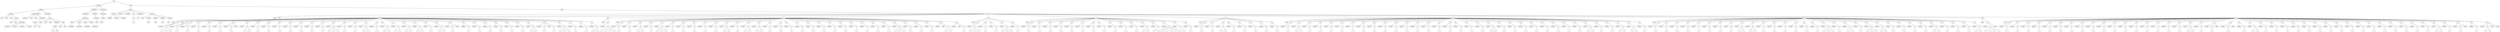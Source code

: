 graph Tree {
	"t0" [label = "TEI"];
	"t1" [label = "teiHeader"];
	"t2" [label = "fileDesc"];
	"t3" [label = "titleStmt"];
	"t4" [label = "title"];
	"t5" [label = "title"];
	"t6" [label = "title"];
	"t7" [label = "author"];
	"t8" [label = "idno"];
	"t9" [label = "idno"];
	"t10" [label = "persName"];
	"t11" [label = "forename"];
	"t12" [label = "surname"];
	"t13" [label = "nameLink"];
	"t14" [label = "surname"];
	"t15" [label = "publicationStmt"];
	"t16" [label = "publisher"];
	"t17" [label = "idno"];
	"t18" [label = "idno"];
	"t19" [label = "availability"];
	"t20" [label = "licence"];
	"t21" [label = "ab"];
	"t22" [label = "ref"];
	"t23" [label = "sourceDesc"];
	"t24" [label = "bibl"];
	"t25" [label = "name"];
	"t26" [label = "idno"];
	"t27" [label = "idno"];
	"t28" [label = "availability"];
	"t29" [label = "licence"];
	"t30" [label = "ab"];
	"t31" [label = "ref"];
	"t32" [label = "bibl"];
	"t33" [label = "date"];
	"t34" [label = "idno"];
	"t35" [label = "profileDesc"];
	"t36" [label = "particDesc"];
	"t37" [label = "listPerson"];
	"t38" [label = "person"];
	"t39" [label = "persName"];
	"t40" [label = "person"];
	"t41" [label = "persName"];
	"t42" [label = "person"];
	"t43" [label = "persName"];
	"t44" [label = "person"];
	"t45" [label = "persName"];
	"t46" [label = "textClass"];
	"t47" [label = "keywords"];
	"t48" [label = "term"];
	"t49" [label = "term"];
	"t50" [label = "revisionDesc"];
	"t51" [label = "listChange"];
	"t52" [label = "change"];
	"t53" [label = "text"];
	"t54" [label = "front"];
	"t55" [label = "docTitle"];
	"t56" [label = "titlePart"];
	"t57" [label = "titlePart"];
	"t58" [label = "titlePart"];
	"t59" [label = "docDate"];
	"t60" [label = "docAuthor"];
	"t61" [label = "div"];
	"t62" [label = "div"];
	"t63" [label = "p"];
	"t64" [label = "performance"];
	"t65" [label = "ab"];
	"t66" [label = "castList"];
	"t67" [label = "head"];
	"t68" [label = "castItem"];
	"t69" [label = "role"];
	"t70" [label = "castItem"];
	"t71" [label = "role"];
	"t72" [label = "castItem"];
	"t73" [label = "role"];
	"t74" [label = "castItem"];
	"t75" [label = "role"];
	"t76" [label = "body"];
	"t77" [label = "div"];
	"t78" [label = "head"];
	"t79" [label = "div"];
	"t80" [label = "head"];
	"t81" [label = "sp"];
	"t82" [label = "speaker"];
	"t83" [label = "p"];
	"t84" [label = "s"];
	"t85" [label = "s"];
	"t86" [label = "s"];
	"t87" [label = "div"];
	"t88" [label = "head"];
	"t89" [label = "sp"];
	"t90" [label = "speaker"];
	"t91" [label = "p"];
	"t92" [label = "s"];
	"t93" [label = "sp"];
	"t94" [label = "speaker"];
	"t95" [label = "p"];
	"t96" [label = "s"];
	"t97" [label = "sp"];
	"t98" [label = "speaker"];
	"t99" [label = "p"];
	"t100" [label = "s"];
	"t101" [label = "sp"];
	"t102" [label = "speaker"];
	"t103" [label = "p"];
	"t104" [label = "s"];
	"t105" [label = "sp"];
	"t106" [label = "speaker"];
	"t107" [label = "p"];
	"t108" [label = "s"];
	"t109" [label = "sp"];
	"t110" [label = "speaker"];
	"t111" [label = "p"];
	"t112" [label = "s"];
	"t113" [label = "stage"];
	"t114" [label = "sp"];
	"t115" [label = "speaker"];
	"t116" [label = "p"];
	"t117" [label = "s"];
	"t118" [label = "s"];
	"t119" [label = "sp"];
	"t120" [label = "speaker"];
	"t121" [label = "p"];
	"t122" [label = "s"];
	"t123" [label = "sp"];
	"t124" [label = "speaker"];
	"t125" [label = "p"];
	"t126" [label = "s"];
	"t127" [label = "sp"];
	"t128" [label = "speaker"];
	"t129" [label = "p"];
	"t130" [label = "s"];
	"t131" [label = "sp"];
	"t132" [label = "speaker"];
	"t133" [label = "p"];
	"t134" [label = "s"];
	"t135" [label = "sp"];
	"t136" [label = "speaker"];
	"t137" [label = "p"];
	"t138" [label = "s"];
	"t139" [label = "sp"];
	"t140" [label = "speaker"];
	"t141" [label = "p"];
	"t142" [label = "s"];
	"t143" [label = "sp"];
	"t144" [label = "speaker"];
	"t145" [label = "p"];
	"t146" [label = "s"];
	"t147" [label = "sp"];
	"t148" [label = "speaker"];
	"t149" [label = "p"];
	"t150" [label = "s"];
	"t151" [label = "s"];
	"t152" [label = "s"];
	"t153" [label = "sp"];
	"t154" [label = "speaker"];
	"t155" [label = "p"];
	"t156" [label = "s"];
	"t157" [label = "sp"];
	"t158" [label = "speaker"];
	"t159" [label = "p"];
	"t160" [label = "s"];
	"t161" [label = "sp"];
	"t162" [label = "speaker"];
	"t163" [label = "p"];
	"t164" [label = "s"];
	"t165" [label = "s"];
	"t166" [label = "sp"];
	"t167" [label = "speaker"];
	"t168" [label = "p"];
	"t169" [label = "s"];
	"t170" [label = "sp"];
	"t171" [label = "speaker"];
	"t172" [label = "p"];
	"t173" [label = "s"];
	"t174" [label = "s"];
	"t175" [label = "sp"];
	"t176" [label = "speaker"];
	"t177" [label = "p"];
	"t178" [label = "s"];
	"t179" [label = "s"];
	"t180" [label = "sp"];
	"t181" [label = "speaker"];
	"t182" [label = "p"];
	"t183" [label = "s"];
	"t184" [label = "s"];
	"t185" [label = "sp"];
	"t186" [label = "speaker"];
	"t187" [label = "p"];
	"t188" [label = "s"];
	"t189" [label = "s"];
	"t190" [label = "sp"];
	"t191" [label = "speaker"];
	"t192" [label = "p"];
	"t193" [label = "s"];
	"t194" [label = "sp"];
	"t195" [label = "speaker"];
	"t196" [label = "p"];
	"t197" [label = "s"];
	"t198" [label = "s"];
	"t199" [label = "sp"];
	"t200" [label = "speaker"];
	"t201" [label = "p"];
	"t202" [label = "s"];
	"t203" [label = "stage"];
	"t204" [label = "sp"];
	"t205" [label = "speaker"];
	"t206" [label = "p"];
	"t207" [label = "s"];
	"t208" [label = "sp"];
	"t209" [label = "speaker"];
	"t210" [label = "p"];
	"t211" [label = "s"];
	"t212" [label = "sp"];
	"t213" [label = "speaker"];
	"t214" [label = "p"];
	"t215" [label = "s"];
	"t216" [label = "sp"];
	"t217" [label = "speaker"];
	"t218" [label = "p"];
	"t219" [label = "s"];
	"t220" [label = "sp"];
	"t221" [label = "speaker"];
	"t222" [label = "p"];
	"t223" [label = "s"];
	"t224" [label = "sp"];
	"t225" [label = "speaker"];
	"t226" [label = "p"];
	"t227" [label = "s"];
	"t228" [label = "sp"];
	"t229" [label = "speaker"];
	"t230" [label = "p"];
	"t231" [label = "s"];
	"t232" [label = "s"];
	"t233" [label = "sp"];
	"t234" [label = "speaker"];
	"t235" [label = "p"];
	"t236" [label = "s"];
	"t237" [label = "stage"];
	"t238" [label = "p"];
	"t239" [label = "s"];
	"t240" [label = "sp"];
	"t241" [label = "speaker"];
	"t242" [label = "p"];
	"t243" [label = "s"];
	"t244" [label = "s"];
	"t245" [label = "s"];
	"t246" [label = "sp"];
	"t247" [label = "speaker"];
	"t248" [label = "p"];
	"t249" [label = "s"];
	"t250" [label = "sp"];
	"t251" [label = "speaker"];
	"t252" [label = "p"];
	"t253" [label = "s"];
	"t254" [label = "sp"];
	"t255" [label = "speaker"];
	"t256" [label = "p"];
	"t257" [label = "s"];
	"t258" [label = "s"];
	"t259" [label = "div"];
	"t260" [label = "head"];
	"t261" [label = "sp"];
	"t262" [label = "speaker"];
	"t263" [label = "p"];
	"t264" [label = "s"];
	"t265" [label = "s"];
	"t266" [label = "s"];
	"t267" [label = "s"];
	"t268" [label = "div"];
	"t269" [label = "head"];
	"t270" [label = "sp"];
	"t271" [label = "speaker"];
	"t272" [label = "p"];
	"t273" [label = "s"];
	"t274" [label = "sp"];
	"t275" [label = "speaker"];
	"t276" [label = "p"];
	"t277" [label = "s"];
	"t278" [label = "sp"];
	"t279" [label = "speaker"];
	"t280" [label = "p"];
	"t281" [label = "s"];
	"t282" [label = "s"];
	"t283" [label = "sp"];
	"t284" [label = "speaker"];
	"t285" [label = "p"];
	"t286" [label = "s"];
	"t287" [label = "sp"];
	"t288" [label = "speaker"];
	"t289" [label = "p"];
	"t290" [label = "s"];
	"t291" [label = "s"];
	"t292" [label = "s"];
	"t293" [label = "sp"];
	"t294" [label = "speaker"];
	"t295" [label = "p"];
	"t296" [label = "s"];
	"t297" [label = "sp"];
	"t298" [label = "speaker"];
	"t299" [label = "p"];
	"t300" [label = "s"];
	"t301" [label = "sp"];
	"t302" [label = "speaker"];
	"t303" [label = "p"];
	"t304" [label = "s"];
	"t305" [label = "sp"];
	"t306" [label = "speaker"];
	"t307" [label = "p"];
	"t308" [label = "s"];
	"t309" [label = "sp"];
	"t310" [label = "speaker"];
	"t311" [label = "p"];
	"t312" [label = "s"];
	"t313" [label = "sp"];
	"t314" [label = "speaker"];
	"t315" [label = "p"];
	"t316" [label = "s"];
	"t317" [label = "s"];
	"t318" [label = "sp"];
	"t319" [label = "speaker"];
	"t320" [label = "p"];
	"t321" [label = "s"];
	"t322" [label = "sp"];
	"t323" [label = "speaker"];
	"t324" [label = "p"];
	"t325" [label = "s"];
	"t326" [label = "s"];
	"t327" [label = "sp"];
	"t328" [label = "speaker"];
	"t329" [label = "p"];
	"t330" [label = "s"];
	"t331" [label = "s"];
	"t332" [label = "sp"];
	"t333" [label = "speaker"];
	"t334" [label = "p"];
	"t335" [label = "s"];
	"t336" [label = "sp"];
	"t337" [label = "speaker"];
	"t338" [label = "p"];
	"t339" [label = "s"];
	"t340" [label = "sp"];
	"t341" [label = "speaker"];
	"t342" [label = "p"];
	"t343" [label = "s"];
	"t344" [label = "sp"];
	"t345" [label = "speaker"];
	"t346" [label = "p"];
	"t347" [label = "s"];
	"t348" [label = "sp"];
	"t349" [label = "speaker"];
	"t350" [label = "p"];
	"t351" [label = "s"];
	"t352" [label = "sp"];
	"t353" [label = "speaker"];
	"t354" [label = "p"];
	"t355" [label = "s"];
	"t356" [label = "sp"];
	"t357" [label = "speaker"];
	"t358" [label = "p"];
	"t359" [label = "s"];
	"t360" [label = "sp"];
	"t361" [label = "speaker"];
	"t362" [label = "p"];
	"t363" [label = "s"];
	"t364" [label = "sp"];
	"t365" [label = "speaker"];
	"t366" [label = "p"];
	"t367" [label = "s"];
	"t368" [label = "sp"];
	"t369" [label = "speaker"];
	"t370" [label = "p"];
	"t371" [label = "s"];
	"t372" [label = "sp"];
	"t373" [label = "speaker"];
	"t374" [label = "p"];
	"t375" [label = "s"];
	"t376" [label = "sp"];
	"t377" [label = "speaker"];
	"t378" [label = "p"];
	"t379" [label = "s"];
	"t380" [label = "sp"];
	"t381" [label = "speaker"];
	"t382" [label = "p"];
	"t383" [label = "s"];
	"t384" [label = "s"];
	"t385" [label = "s"];
	"t386" [label = "sp"];
	"t387" [label = "speaker"];
	"t388" [label = "p"];
	"t389" [label = "s"];
	"t390" [label = "sp"];
	"t391" [label = "speaker"];
	"t392" [label = "p"];
	"t393" [label = "s"];
	"t394" [label = "sp"];
	"t395" [label = "speaker"];
	"t396" [label = "p"];
	"t397" [label = "s"];
	"t398" [label = "sp"];
	"t399" [label = "speaker"];
	"t400" [label = "stage"];
	"t401" [label = "p"];
	"t402" [label = "s"];
	"t403" [label = "s"];
	"t404" [label = "sp"];
	"t405" [label = "speaker"];
	"t406" [label = "note"];
	"t407" [label = "p"];
	"t408" [label = "s"];
	"t409" [label = "div"];
	"t410" [label = "head"];
	"t411" [label = "sp"];
	"t412" [label = "speaker"];
	"t413" [label = "p"];
	"t414" [label = "s"];
	"t415" [label = "s"];
	"t416" [label = "s"];
	"t417" [label = "sp"];
	"t418" [label = "speaker"];
	"t419" [label = "p"];
	"t420" [label = "s"];
	"t421" [label = "sp"];
	"t422" [label = "speaker"];
	"t423" [label = "p"];
	"t424" [label = "s"];
	"t425" [label = "sp"];
	"t426" [label = "speaker"];
	"t427" [label = "p"];
	"t428" [label = "s"];
	"t429" [label = "s"];
	"t430" [label = "s"];
	"t431" [label = "sp"];
	"t432" [label = "speaker"];
	"t433" [label = "p"];
	"t434" [label = "s"];
	"t435" [label = "div"];
	"t436" [label = "head"];
	"t437" [label = "sp"];
	"t438" [label = "speaker"];
	"t439" [label = "p"];
	"t440" [label = "s"];
	"t441" [label = "sp"];
	"t442" [label = "speaker"];
	"t443" [label = "p"];
	"t444" [label = "s"];
	"t445" [label = "sp"];
	"t446" [label = "speaker"];
	"t447" [label = "p"];
	"t448" [label = "s"];
	"t449" [label = "sp"];
	"t450" [label = "speaker"];
	"t451" [label = "p"];
	"t452" [label = "s"];
	"t453" [label = "sp"];
	"t454" [label = "speaker"];
	"t455" [label = "p"];
	"t456" [label = "s"];
	"t457" [label = "sp"];
	"t458" [label = "speaker"];
	"t459" [label = "p"];
	"t460" [label = "s"];
	"t461" [label = "sp"];
	"t462" [label = "speaker"];
	"t463" [label = "p"];
	"t464" [label = "s"];
	"t465" [label = "sp"];
	"t466" [label = "speaker"];
	"t467" [label = "p"];
	"t468" [label = "s"];
	"t469" [label = "sp"];
	"t470" [label = "speaker"];
	"t471" [label = "p"];
	"t472" [label = "s"];
	"t473" [label = "sp"];
	"t474" [label = "speaker"];
	"t475" [label = "p"];
	"t476" [label = "s"];
	"t477" [label = "sp"];
	"t478" [label = "speaker"];
	"t479" [label = "p"];
	"t480" [label = "s"];
	"t481" [label = "sp"];
	"t482" [label = "speaker"];
	"t483" [label = "p"];
	"t484" [label = "s"];
	"t485" [label = "s"];
	"t486" [label = "sp"];
	"t487" [label = "speaker"];
	"t488" [label = "p"];
	"t489" [label = "s"];
	"t490" [label = "sp"];
	"t491" [label = "speaker"];
	"t492" [label = "p"];
	"t493" [label = "s"];
	"t494" [label = "s"];
	"t495" [label = "s"];
	"t496" [label = "s"];
	"t497" [label = "s"];
	"t498" [label = "s"];
	"t499" [label = "sp"];
	"t500" [label = "speaker"];
	"t501" [label = "p"];
	"t502" [label = "s"];
	"t503" [label = "sp"];
	"t504" [label = "speaker"];
	"t505" [label = "p"];
	"t506" [label = "s"];
	"t507" [label = "div"];
	"t508" [label = "head"];
	"t509" [label = "sp"];
	"t510" [label = "speaker"];
	"t511" [label = "p"];
	"t512" [label = "s"];
	"t513" [label = "sp"];
	"t514" [label = "speaker"];
	"t515" [label = "p"];
	"t516" [label = "s"];
	"t517" [label = "sp"];
	"t518" [label = "speaker"];
	"t519" [label = "p"];
	"t520" [label = "s"];
	"t521" [label = "s"];
	"t522" [label = "sp"];
	"t523" [label = "speaker"];
	"t524" [label = "p"];
	"t525" [label = "s"];
	"t526" [label = "sp"];
	"t527" [label = "speaker"];
	"t528" [label = "p"];
	"t529" [label = "s"];
	"t530" [label = "sp"];
	"t531" [label = "speaker"];
	"t532" [label = "p"];
	"t533" [label = "s"];
	"t534" [label = "sp"];
	"t535" [label = "speaker"];
	"t536" [label = "p"];
	"t537" [label = "s"];
	"t538" [label = "sp"];
	"t539" [label = "speaker"];
	"t540" [label = "p"];
	"t541" [label = "s"];
	"t542" [label = "div"];
	"t543" [label = "head"];
	"t544" [label = "sp"];
	"t545" [label = "speaker"];
	"t546" [label = "p"];
	"t547" [label = "s"];
	"t548" [label = "sp"];
	"t549" [label = "speaker"];
	"t550" [label = "p"];
	"t551" [label = "s"];
	"t552" [label = "s"];
	"t553" [label = "sp"];
	"t554" [label = "speaker"];
	"t555" [label = "p"];
	"t556" [label = "s"];
	"t557" [label = "sp"];
	"t558" [label = "speaker"];
	"t559" [label = "p"];
	"t560" [label = "s"];
	"t561" [label = "sp"];
	"t562" [label = "speaker"];
	"t563" [label = "p"];
	"t564" [label = "s"];
	"t565" [label = "sp"];
	"t566" [label = "speaker"];
	"t567" [label = "p"];
	"t568" [label = "s"];
	"t569" [label = "sp"];
	"t570" [label = "speaker"];
	"t571" [label = "p"];
	"t572" [label = "s"];
	"t573" [label = "sp"];
	"t574" [label = "speaker"];
	"t575" [label = "p"];
	"t576" [label = "s"];
	"t577" [label = "sp"];
	"t578" [label = "speaker"];
	"t579" [label = "p"];
	"t580" [label = "s"];
	"t581" [label = "sp"];
	"t582" [label = "speaker"];
	"t583" [label = "p"];
	"t584" [label = "s"];
	"t585" [label = "sp"];
	"t586" [label = "speaker"];
	"t587" [label = "p"];
	"t588" [label = "s"];
	"t589" [label = "sp"];
	"t590" [label = "speaker"];
	"t591" [label = "p"];
	"t592" [label = "s"];
	"t593" [label = "sp"];
	"t594" [label = "speaker"];
	"t595" [label = "p"];
	"t596" [label = "s"];
	"t597" [label = "sp"];
	"t598" [label = "speaker"];
	"t599" [label = "p"];
	"t600" [label = "s"];
	"t601" [label = "sp"];
	"t602" [label = "speaker"];
	"t603" [label = "p"];
	"t604" [label = "s"];
	"t605" [label = "sp"];
	"t606" [label = "speaker"];
	"t607" [label = "p"];
	"t608" [label = "s"];
	"t609" [label = "sp"];
	"t610" [label = "speaker"];
	"t611" [label = "p"];
	"t612" [label = "s"];
	"t613" [label = "sp"];
	"t614" [label = "speaker"];
	"t615" [label = "p"];
	"t616" [label = "s"];
	"t617" [label = "sp"];
	"t618" [label = "speaker"];
	"t619" [label = "p"];
	"t620" [label = "s"];
	"t621" [label = "sp"];
	"t622" [label = "speaker"];
	"t623" [label = "p"];
	"t624" [label = "s"];
	"t625" [label = "s"];
	"t626" [label = "sp"];
	"t627" [label = "speaker"];
	"t628" [label = "p"];
	"t629" [label = "s"];
	"t630" [label = "sp"];
	"t631" [label = "speaker"];
	"t632" [label = "p"];
	"t633" [label = "s"];
	"t634" [label = "sp"];
	"t635" [label = "speaker"];
	"t636" [label = "p"];
	"t637" [label = "s"];
	"t638" [label = "sp"];
	"t639" [label = "speaker"];
	"t640" [label = "p"];
	"t641" [label = "s"];
	"t642" [label = "sp"];
	"t643" [label = "speaker"];
	"t644" [label = "p"];
	"t645" [label = "s"];
	"t646" [label = "sp"];
	"t647" [label = "speaker"];
	"t648" [label = "p"];
	"t649" [label = "s"];
	"t650" [label = "sp"];
	"t651" [label = "speaker"];
	"t652" [label = "p"];
	"t653" [label = "s"];
	"t654" [label = "sp"];
	"t655" [label = "speaker"];
	"t656" [label = "p"];
	"t657" [label = "s"];
	"t658" [label = "sp"];
	"t659" [label = "speaker"];
	"t660" [label = "p"];
	"t661" [label = "s"];
	"t662" [label = "s"];
	"t663" [label = "sp"];
	"t664" [label = "speaker"];
	"t665" [label = "p"];
	"t666" [label = "s"];
	"t667" [label = "sp"];
	"t668" [label = "speaker"];
	"t669" [label = "p"];
	"t670" [label = "s"];
	"t671" [label = "sp"];
	"t672" [label = "speaker"];
	"t673" [label = "p"];
	"t674" [label = "s"];
	"t675" [label = "s"];
	"t676" [label = "sp"];
	"t677" [label = "speaker"];
	"t678" [label = "p"];
	"t679" [label = "s"];
	"t680" [label = "s"];
	"t681" [label = "sp"];
	"t682" [label = "speaker"];
	"t683" [label = "p"];
	"t684" [label = "s"];
	"t685" [label = "div"];
	"t686" [label = "head"];
	"t687" [label = "sp"];
	"t688" [label = "speaker"];
	"t689" [label = "p"];
	"t690" [label = "s"];
	"t691" [label = "sp"];
	"t692" [label = "speaker"];
	"t693" [label = "p"];
	"t694" [label = "s"];
	"t695" [label = "sp"];
	"t696" [label = "speaker"];
	"t697" [label = "p"];
	"t698" [label = "s"];
	"t699" [label = "sp"];
	"t700" [label = "speaker"];
	"t701" [label = "p"];
	"t702" [label = "s"];
	"t703" [label = "sp"];
	"t704" [label = "speaker"];
	"t705" [label = "p"];
	"t706" [label = "s"];
	"t707" [label = "sp"];
	"t708" [label = "speaker"];
	"t709" [label = "p"];
	"t710" [label = "s"];
	"t711" [label = "sp"];
	"t712" [label = "speaker"];
	"t713" [label = "p"];
	"t714" [label = "s"];
	"t715" [label = "sp"];
	"t716" [label = "speaker"];
	"t717" [label = "p"];
	"t718" [label = "s"];
	"t719" [label = "sp"];
	"t720" [label = "speaker"];
	"t721" [label = "p"];
	"t722" [label = "s"];
	"t723" [label = "s"];
	"t724" [label = "sp"];
	"t725" [label = "speaker"];
	"t726" [label = "p"];
	"t727" [label = "s"];
	"t728" [label = "s"];
	"t729" [label = "sp"];
	"t730" [label = "speaker"];
	"t731" [label = "p"];
	"t732" [label = "s"];
	"t733" [label = "sp"];
	"t734" [label = "speaker"];
	"t735" [label = "p"];
	"t736" [label = "s"];
	"t737" [label = "sp"];
	"t738" [label = "speaker"];
	"t739" [label = "p"];
	"t740" [label = "s"];
	"t741" [label = "sp"];
	"t742" [label = "speaker"];
	"t743" [label = "p"];
	"t744" [label = "s"];
	"t745" [label = "sp"];
	"t746" [label = "speaker"];
	"t747" [label = "p"];
	"t748" [label = "s"];
	"t749" [label = "sp"];
	"t750" [label = "speaker"];
	"t751" [label = "p"];
	"t752" [label = "s"];
	"t753" [label = "sp"];
	"t754" [label = "speaker"];
	"t755" [label = "p"];
	"t756" [label = "s"];
	"t757" [label = "s"];
	"t758" [label = "s"];
	"t759" [label = "sp"];
	"t760" [label = "speaker"];
	"t761" [label = "p"];
	"t762" [label = "s"];
	"t763" [label = "sp"];
	"t764" [label = "speaker"];
	"t765" [label = "p"];
	"t766" [label = "s"];
	"t767" [label = "s"];
	"t768" [label = "sp"];
	"t769" [label = "speaker"];
	"t770" [label = "p"];
	"t771" [label = "s"];
	"t772" [label = "sp"];
	"t773" [label = "speaker"];
	"t774" [label = "p"];
	"t775" [label = "s"];
	"t776" [label = "s"];
	"t777" [label = "s"];
	"t778" [label = "sp"];
	"t779" [label = "speaker"];
	"t780" [label = "p"];
	"t781" [label = "s"];
	"t782" [label = "s"];
	"t783" [label = "sp"];
	"t784" [label = "speaker"];
	"t785" [label = "p"];
	"t786" [label = "s"];
	"t787" [label = "sp"];
	"t788" [label = "speaker"];
	"t789" [label = "p"];
	"t790" [label = "s"];
	"t791" [label = "sp"];
	"t792" [label = "speaker"];
	"t793" [label = "p"];
	"t794" [label = "s"];
	"t795" [label = "sp"];
	"t796" [label = "speaker"];
	"t797" [label = "p"];
	"t798" [label = "s"];
	"t799" [label = "sp"];
	"t800" [label = "speaker"];
	"t801" [label = "p"];
	"t802" [label = "s"];
	"t803" [label = "s"];
	"t804" [label = "sp"];
	"t805" [label = "speaker"];
	"t806" [label = "p"];
	"t807" [label = "s"];
	"t808" [label = "sp"];
	"t809" [label = "speaker"];
	"t810" [label = "p"];
	"t811" [label = "s"];
	"t812" [label = "sp"];
	"t813" [label = "speaker"];
	"t814" [label = "p"];
	"t815" [label = "s"];
	"t816" [label = "sp"];
	"t817" [label = "speaker"];
	"t818" [label = "p"];
	"t819" [label = "s"];
	"t820" [label = "s"];
	"t821" [label = "div"];
	"t822" [label = "head"];
	"t823" [label = "sp"];
	"t824" [label = "speaker"];
	"t825" [label = "p"];
	"t826" [label = "s"];
	"t827" [label = "s"];
	"t828" [label = "s"];
	"t829" [label = "s"];
	"t830" [label = "stage"];
	"t831" [label = "div"];
	"t832" [label = "head"];
	"t833" [label = "sp"];
	"t834" [label = "speaker"];
	"t835" [label = "p"];
	"t836" [label = "s"];
	"t837" [label = "sp"];
	"t838" [label = "speaker"];
	"t839" [label = "p"];
	"t840" [label = "s"];
	"t841" [label = "sp"];
	"t842" [label = "speaker"];
	"t843" [label = "p"];
	"t844" [label = "s"];
	"t845" [label = "sp"];
	"t846" [label = "speaker"];
	"t847" [label = "p"];
	"t848" [label = "s"];
	"t849" [label = "sp"];
	"t850" [label = "speaker"];
	"t851" [label = "p"];
	"t852" [label = "s"];
	"t853" [label = "sp"];
	"t854" [label = "speaker"];
	"t855" [label = "p"];
	"t856" [label = "s"];
	"t857" [label = "sp"];
	"t858" [label = "speaker"];
	"t859" [label = "p"];
	"t860" [label = "s"];
	"t861" [label = "sp"];
	"t862" [label = "speaker"];
	"t863" [label = "p"];
	"t864" [label = "s"];
	"t865" [label = "sp"];
	"t866" [label = "speaker"];
	"t867" [label = "p"];
	"t868" [label = "s"];
	"t869" [label = "sp"];
	"t870" [label = "speaker"];
	"t871" [label = "p"];
	"t872" [label = "s"];
	"t873" [label = "sp"];
	"t874" [label = "speaker"];
	"t875" [label = "p"];
	"t876" [label = "s"];
	"t877" [label = "sp"];
	"t878" [label = "speaker"];
	"t879" [label = "p"];
	"t880" [label = "s"];
	"t881" [label = "sp"];
	"t882" [label = "speaker"];
	"t883" [label = "p"];
	"t884" [label = "s"];
	"t885" [label = "sp"];
	"t886" [label = "speaker"];
	"t887" [label = "p"];
	"t888" [label = "s"];
	"t889" [label = "sp"];
	"t890" [label = "speaker"];
	"t891" [label = "p"];
	"t892" [label = "s"];
	"t893" [label = "sp"];
	"t894" [label = "speaker"];
	"t895" [label = "p"];
	"t896" [label = "s"];
	"t897" [label = "sp"];
	"t898" [label = "speaker"];
	"t899" [label = "p"];
	"t900" [label = "s"];
	"t901" [label = "sp"];
	"t902" [label = "speaker"];
	"t903" [label = "p"];
	"t904" [label = "s"];
	"t905" [label = "s"];
	"t906" [label = "sp"];
	"t907" [label = "speaker"];
	"t908" [label = "p"];
	"t909" [label = "s"];
	"t910" [label = "sp"];
	"t911" [label = "speaker"];
	"t912" [label = "p"];
	"t913" [label = "s"];
	"t914" [label = "stage"];
	"t915" [label = "sp"];
	"t916" [label = "speaker"];
	"t917" [label = "p"];
	"t918" [label = "s"];
	"t919" [label = "stage"];
	"t920" [label = "sp"];
	"t921" [label = "speaker"];
	"t922" [label = "p"];
	"t923" [label = "s"];
	"t924" [label = "sp"];
	"t925" [label = "speaker"];
	"t926" [label = "p"];
	"t927" [label = "s"];
	"t928" [label = "s"];
	"t929" [label = "sp"];
	"t930" [label = "speaker"];
	"t931" [label = "p"];
	"t932" [label = "s"];
	"t933" [label = "sp"];
	"t934" [label = "speaker"];
	"t935" [label = "p"];
	"t936" [label = "s"];
	"t937" [label = "sp"];
	"t938" [label = "speaker"];
	"t939" [label = "p"];
	"t940" [label = "s"];
	"t941" [label = "sp"];
	"t942" [label = "speaker"];
	"t943" [label = "p"];
	"t944" [label = "s"];
	"t945" [label = "sp"];
	"t946" [label = "speaker"];
	"t947" [label = "p"];
	"t948" [label = "s"];
	"t949" [label = "sp"];
	"t950" [label = "speaker"];
	"t951" [label = "p"];
	"t952" [label = "s"];
	"t953" [label = "sp"];
	"t954" [label = "speaker"];
	"t955" [label = "p"];
	"t956" [label = "s"];
	"t957" [label = "sp"];
	"t958" [label = "speaker"];
	"t959" [label = "p"];
	"t960" [label = "s"];
	"t961" [label = "sp"];
	"t962" [label = "speaker"];
	"t963" [label = "p"];
	"t964" [label = "s"];
	"t965" [label = "sp"];
	"t966" [label = "speaker"];
	"t967" [label = "p"];
	"t968" [label = "s"];
	"t969" [label = "sp"];
	"t970" [label = "speaker"];
	"t971" [label = "p"];
	"t972" [label = "s"];
	"t973" [label = "sp"];
	"t974" [label = "speaker"];
	"t975" [label = "p"];
	"t976" [label = "s"];
	"t977" [label = "sp"];
	"t978" [label = "speaker"];
	"t979" [label = "p"];
	"t980" [label = "s"];
	"t981" [label = "sp"];
	"t982" [label = "speaker"];
	"t983" [label = "p"];
	"t984" [label = "s"];
	"t985" [label = "sp"];
	"t986" [label = "speaker"];
	"t987" [label = "p"];
	"t988" [label = "s"];
	"t989" [label = "sp"];
	"t990" [label = "speaker"];
	"t991" [label = "p"];
	"t992" [label = "s"];
	"t993" [label = "sp"];
	"t994" [label = "speaker"];
	"t995" [label = "p"];
	"t996" [label = "s"];
	"t997" [label = "s"];
	"t998" [label = "sp"];
	"t999" [label = "speaker"];
	"t1000" [label = "p"];
	"t1001" [label = "s"];
	"t1002" [label = "sp"];
	"t1003" [label = "speaker"];
	"t1004" [label = "p"];
	"t1005" [label = "s"];
	"t1006" [label = "stage"];
	"t1007" [label = "sp"];
	"t1008" [label = "speaker"];
	"t1009" [label = "p"];
	"t1010" [label = "s"];
	"t1011" [label = "sp"];
	"t1012" [label = "speaker"];
	"t1013" [label = "p"];
	"t1014" [label = "s"];
	"t1015" [label = "s"];
	"t1016" [label = "stage"];
	"t1017" [label = "stage"];
	"t0" -- "t1";
	"t1" -- "t2";
	"t2" -- "t3";
	"t3" -- "t4";
	"t3" -- "t5";
	"t3" -- "t6";
	"t3" -- "t7";
	"t7" -- "t8";
	"t7" -- "t9";
	"t7" -- "t10";
	"t10" -- "t11";
	"t10" -- "t12";
	"t10" -- "t13";
	"t10" -- "t14";
	"t2" -- "t15";
	"t15" -- "t16";
	"t15" -- "t17";
	"t15" -- "t18";
	"t15" -- "t19";
	"t19" -- "t20";
	"t20" -- "t21";
	"t20" -- "t22";
	"t2" -- "t23";
	"t23" -- "t24";
	"t24" -- "t25";
	"t24" -- "t26";
	"t24" -- "t27";
	"t24" -- "t28";
	"t28" -- "t29";
	"t29" -- "t30";
	"t29" -- "t31";
	"t24" -- "t32";
	"t32" -- "t33";
	"t32" -- "t34";
	"t1" -- "t35";
	"t35" -- "t36";
	"t36" -- "t37";
	"t37" -- "t38";
	"t38" -- "t39";
	"t37" -- "t40";
	"t40" -- "t41";
	"t37" -- "t42";
	"t42" -- "t43";
	"t37" -- "t44";
	"t44" -- "t45";
	"t35" -- "t46";
	"t46" -- "t47";
	"t47" -- "t48";
	"t47" -- "t49";
	"t1" -- "t50";
	"t50" -- "t51";
	"t51" -- "t52";
	"t0" -- "t53";
	"t53" -- "t54";
	"t54" -- "t55";
	"t55" -- "t56";
	"t55" -- "t57";
	"t55" -- "t58";
	"t54" -- "t59";
	"t54" -- "t60";
	"t54" -- "t61";
	"t61" -- "t62";
	"t62" -- "t63";
	"t54" -- "t64";
	"t64" -- "t65";
	"t54" -- "t66";
	"t66" -- "t67";
	"t66" -- "t68";
	"t68" -- "t69";
	"t66" -- "t70";
	"t70" -- "t71";
	"t66" -- "t72";
	"t72" -- "t73";
	"t66" -- "t74";
	"t74" -- "t75";
	"t53" -- "t76";
	"t76" -- "t77";
	"t77" -- "t78";
	"t77" -- "t79";
	"t79" -- "t80";
	"t79" -- "t81";
	"t81" -- "t82";
	"t81" -- "t83";
	"t83" -- "t84";
	"t83" -- "t85";
	"t83" -- "t86";
	"t77" -- "t87";
	"t87" -- "t88";
	"t87" -- "t89";
	"t89" -- "t90";
	"t89" -- "t91";
	"t91" -- "t92";
	"t87" -- "t93";
	"t93" -- "t94";
	"t93" -- "t95";
	"t95" -- "t96";
	"t87" -- "t97";
	"t97" -- "t98";
	"t97" -- "t99";
	"t99" -- "t100";
	"t87" -- "t101";
	"t101" -- "t102";
	"t101" -- "t103";
	"t103" -- "t104";
	"t87" -- "t105";
	"t105" -- "t106";
	"t105" -- "t107";
	"t107" -- "t108";
	"t87" -- "t109";
	"t109" -- "t110";
	"t109" -- "t111";
	"t111" -- "t112";
	"t109" -- "t113";
	"t87" -- "t114";
	"t114" -- "t115";
	"t114" -- "t116";
	"t116" -- "t117";
	"t116" -- "t118";
	"t87" -- "t119";
	"t119" -- "t120";
	"t119" -- "t121";
	"t121" -- "t122";
	"t87" -- "t123";
	"t123" -- "t124";
	"t123" -- "t125";
	"t125" -- "t126";
	"t87" -- "t127";
	"t127" -- "t128";
	"t127" -- "t129";
	"t129" -- "t130";
	"t87" -- "t131";
	"t131" -- "t132";
	"t131" -- "t133";
	"t133" -- "t134";
	"t87" -- "t135";
	"t135" -- "t136";
	"t135" -- "t137";
	"t137" -- "t138";
	"t87" -- "t139";
	"t139" -- "t140";
	"t139" -- "t141";
	"t141" -- "t142";
	"t87" -- "t143";
	"t143" -- "t144";
	"t143" -- "t145";
	"t145" -- "t146";
	"t87" -- "t147";
	"t147" -- "t148";
	"t147" -- "t149";
	"t149" -- "t150";
	"t149" -- "t151";
	"t149" -- "t152";
	"t87" -- "t153";
	"t153" -- "t154";
	"t153" -- "t155";
	"t155" -- "t156";
	"t87" -- "t157";
	"t157" -- "t158";
	"t157" -- "t159";
	"t159" -- "t160";
	"t87" -- "t161";
	"t161" -- "t162";
	"t161" -- "t163";
	"t163" -- "t164";
	"t163" -- "t165";
	"t87" -- "t166";
	"t166" -- "t167";
	"t166" -- "t168";
	"t168" -- "t169";
	"t87" -- "t170";
	"t170" -- "t171";
	"t170" -- "t172";
	"t172" -- "t173";
	"t172" -- "t174";
	"t87" -- "t175";
	"t175" -- "t176";
	"t175" -- "t177";
	"t177" -- "t178";
	"t177" -- "t179";
	"t87" -- "t180";
	"t180" -- "t181";
	"t180" -- "t182";
	"t182" -- "t183";
	"t182" -- "t184";
	"t87" -- "t185";
	"t185" -- "t186";
	"t185" -- "t187";
	"t187" -- "t188";
	"t187" -- "t189";
	"t87" -- "t190";
	"t190" -- "t191";
	"t190" -- "t192";
	"t192" -- "t193";
	"t87" -- "t194";
	"t194" -- "t195";
	"t194" -- "t196";
	"t196" -- "t197";
	"t196" -- "t198";
	"t87" -- "t199";
	"t199" -- "t200";
	"t199" -- "t201";
	"t201" -- "t202";
	"t199" -- "t203";
	"t87" -- "t204";
	"t204" -- "t205";
	"t204" -- "t206";
	"t206" -- "t207";
	"t87" -- "t208";
	"t208" -- "t209";
	"t208" -- "t210";
	"t210" -- "t211";
	"t87" -- "t212";
	"t212" -- "t213";
	"t212" -- "t214";
	"t214" -- "t215";
	"t87" -- "t216";
	"t216" -- "t217";
	"t216" -- "t218";
	"t218" -- "t219";
	"t87" -- "t220";
	"t220" -- "t221";
	"t220" -- "t222";
	"t222" -- "t223";
	"t87" -- "t224";
	"t224" -- "t225";
	"t224" -- "t226";
	"t226" -- "t227";
	"t87" -- "t228";
	"t228" -- "t229";
	"t228" -- "t230";
	"t230" -- "t231";
	"t230" -- "t232";
	"t87" -- "t233";
	"t233" -- "t234";
	"t233" -- "t235";
	"t235" -- "t236";
	"t233" -- "t237";
	"t233" -- "t238";
	"t238" -- "t239";
	"t87" -- "t240";
	"t240" -- "t241";
	"t240" -- "t242";
	"t242" -- "t243";
	"t242" -- "t244";
	"t242" -- "t245";
	"t87" -- "t246";
	"t246" -- "t247";
	"t246" -- "t248";
	"t248" -- "t249";
	"t87" -- "t250";
	"t250" -- "t251";
	"t250" -- "t252";
	"t252" -- "t253";
	"t87" -- "t254";
	"t254" -- "t255";
	"t254" -- "t256";
	"t256" -- "t257";
	"t256" -- "t258";
	"t77" -- "t259";
	"t259" -- "t260";
	"t259" -- "t261";
	"t261" -- "t262";
	"t261" -- "t263";
	"t263" -- "t264";
	"t263" -- "t265";
	"t263" -- "t266";
	"t263" -- "t267";
	"t77" -- "t268";
	"t268" -- "t269";
	"t268" -- "t270";
	"t270" -- "t271";
	"t270" -- "t272";
	"t272" -- "t273";
	"t268" -- "t274";
	"t274" -- "t275";
	"t274" -- "t276";
	"t276" -- "t277";
	"t268" -- "t278";
	"t278" -- "t279";
	"t278" -- "t280";
	"t280" -- "t281";
	"t280" -- "t282";
	"t268" -- "t283";
	"t283" -- "t284";
	"t283" -- "t285";
	"t285" -- "t286";
	"t268" -- "t287";
	"t287" -- "t288";
	"t287" -- "t289";
	"t289" -- "t290";
	"t289" -- "t291";
	"t289" -- "t292";
	"t268" -- "t293";
	"t293" -- "t294";
	"t293" -- "t295";
	"t295" -- "t296";
	"t268" -- "t297";
	"t297" -- "t298";
	"t297" -- "t299";
	"t299" -- "t300";
	"t268" -- "t301";
	"t301" -- "t302";
	"t301" -- "t303";
	"t303" -- "t304";
	"t268" -- "t305";
	"t305" -- "t306";
	"t305" -- "t307";
	"t307" -- "t308";
	"t268" -- "t309";
	"t309" -- "t310";
	"t309" -- "t311";
	"t311" -- "t312";
	"t268" -- "t313";
	"t313" -- "t314";
	"t313" -- "t315";
	"t315" -- "t316";
	"t315" -- "t317";
	"t268" -- "t318";
	"t318" -- "t319";
	"t318" -- "t320";
	"t320" -- "t321";
	"t268" -- "t322";
	"t322" -- "t323";
	"t322" -- "t324";
	"t324" -- "t325";
	"t324" -- "t326";
	"t268" -- "t327";
	"t327" -- "t328";
	"t327" -- "t329";
	"t329" -- "t330";
	"t329" -- "t331";
	"t268" -- "t332";
	"t332" -- "t333";
	"t332" -- "t334";
	"t334" -- "t335";
	"t268" -- "t336";
	"t336" -- "t337";
	"t336" -- "t338";
	"t338" -- "t339";
	"t268" -- "t340";
	"t340" -- "t341";
	"t340" -- "t342";
	"t342" -- "t343";
	"t268" -- "t344";
	"t344" -- "t345";
	"t344" -- "t346";
	"t346" -- "t347";
	"t268" -- "t348";
	"t348" -- "t349";
	"t348" -- "t350";
	"t350" -- "t351";
	"t268" -- "t352";
	"t352" -- "t353";
	"t352" -- "t354";
	"t354" -- "t355";
	"t268" -- "t356";
	"t356" -- "t357";
	"t356" -- "t358";
	"t358" -- "t359";
	"t268" -- "t360";
	"t360" -- "t361";
	"t360" -- "t362";
	"t362" -- "t363";
	"t268" -- "t364";
	"t364" -- "t365";
	"t364" -- "t366";
	"t366" -- "t367";
	"t268" -- "t368";
	"t368" -- "t369";
	"t368" -- "t370";
	"t370" -- "t371";
	"t268" -- "t372";
	"t372" -- "t373";
	"t372" -- "t374";
	"t374" -- "t375";
	"t268" -- "t376";
	"t376" -- "t377";
	"t376" -- "t378";
	"t378" -- "t379";
	"t268" -- "t380";
	"t380" -- "t381";
	"t380" -- "t382";
	"t382" -- "t383";
	"t382" -- "t384";
	"t382" -- "t385";
	"t268" -- "t386";
	"t386" -- "t387";
	"t386" -- "t388";
	"t388" -- "t389";
	"t268" -- "t390";
	"t390" -- "t391";
	"t390" -- "t392";
	"t392" -- "t393";
	"t268" -- "t394";
	"t394" -- "t395";
	"t394" -- "t396";
	"t396" -- "t397";
	"t268" -- "t398";
	"t398" -- "t399";
	"t398" -- "t400";
	"t398" -- "t401";
	"t401" -- "t402";
	"t401" -- "t403";
	"t268" -- "t404";
	"t404" -- "t405";
	"t404" -- "t406";
	"t404" -- "t407";
	"t407" -- "t408";
	"t77" -- "t409";
	"t409" -- "t410";
	"t409" -- "t411";
	"t411" -- "t412";
	"t411" -- "t413";
	"t413" -- "t414";
	"t413" -- "t415";
	"t413" -- "t416";
	"t409" -- "t417";
	"t417" -- "t418";
	"t417" -- "t419";
	"t419" -- "t420";
	"t409" -- "t421";
	"t421" -- "t422";
	"t421" -- "t423";
	"t423" -- "t424";
	"t409" -- "t425";
	"t425" -- "t426";
	"t425" -- "t427";
	"t427" -- "t428";
	"t427" -- "t429";
	"t427" -- "t430";
	"t409" -- "t431";
	"t431" -- "t432";
	"t431" -- "t433";
	"t433" -- "t434";
	"t77" -- "t435";
	"t435" -- "t436";
	"t435" -- "t437";
	"t437" -- "t438";
	"t437" -- "t439";
	"t439" -- "t440";
	"t435" -- "t441";
	"t441" -- "t442";
	"t441" -- "t443";
	"t443" -- "t444";
	"t435" -- "t445";
	"t445" -- "t446";
	"t445" -- "t447";
	"t447" -- "t448";
	"t435" -- "t449";
	"t449" -- "t450";
	"t449" -- "t451";
	"t451" -- "t452";
	"t435" -- "t453";
	"t453" -- "t454";
	"t453" -- "t455";
	"t455" -- "t456";
	"t435" -- "t457";
	"t457" -- "t458";
	"t457" -- "t459";
	"t459" -- "t460";
	"t435" -- "t461";
	"t461" -- "t462";
	"t461" -- "t463";
	"t463" -- "t464";
	"t435" -- "t465";
	"t465" -- "t466";
	"t465" -- "t467";
	"t467" -- "t468";
	"t435" -- "t469";
	"t469" -- "t470";
	"t469" -- "t471";
	"t471" -- "t472";
	"t435" -- "t473";
	"t473" -- "t474";
	"t473" -- "t475";
	"t475" -- "t476";
	"t435" -- "t477";
	"t477" -- "t478";
	"t477" -- "t479";
	"t479" -- "t480";
	"t435" -- "t481";
	"t481" -- "t482";
	"t481" -- "t483";
	"t483" -- "t484";
	"t483" -- "t485";
	"t435" -- "t486";
	"t486" -- "t487";
	"t486" -- "t488";
	"t488" -- "t489";
	"t435" -- "t490";
	"t490" -- "t491";
	"t490" -- "t492";
	"t492" -- "t493";
	"t492" -- "t494";
	"t492" -- "t495";
	"t492" -- "t496";
	"t492" -- "t497";
	"t492" -- "t498";
	"t435" -- "t499";
	"t499" -- "t500";
	"t499" -- "t501";
	"t501" -- "t502";
	"t435" -- "t503";
	"t503" -- "t504";
	"t503" -- "t505";
	"t505" -- "t506";
	"t77" -- "t507";
	"t507" -- "t508";
	"t507" -- "t509";
	"t509" -- "t510";
	"t509" -- "t511";
	"t511" -- "t512";
	"t507" -- "t513";
	"t513" -- "t514";
	"t513" -- "t515";
	"t515" -- "t516";
	"t507" -- "t517";
	"t517" -- "t518";
	"t517" -- "t519";
	"t519" -- "t520";
	"t519" -- "t521";
	"t507" -- "t522";
	"t522" -- "t523";
	"t522" -- "t524";
	"t524" -- "t525";
	"t507" -- "t526";
	"t526" -- "t527";
	"t526" -- "t528";
	"t528" -- "t529";
	"t507" -- "t530";
	"t530" -- "t531";
	"t530" -- "t532";
	"t532" -- "t533";
	"t507" -- "t534";
	"t534" -- "t535";
	"t534" -- "t536";
	"t536" -- "t537";
	"t507" -- "t538";
	"t538" -- "t539";
	"t538" -- "t540";
	"t540" -- "t541";
	"t77" -- "t542";
	"t542" -- "t543";
	"t542" -- "t544";
	"t544" -- "t545";
	"t544" -- "t546";
	"t546" -- "t547";
	"t542" -- "t548";
	"t548" -- "t549";
	"t548" -- "t550";
	"t550" -- "t551";
	"t550" -- "t552";
	"t542" -- "t553";
	"t553" -- "t554";
	"t553" -- "t555";
	"t555" -- "t556";
	"t542" -- "t557";
	"t557" -- "t558";
	"t557" -- "t559";
	"t559" -- "t560";
	"t542" -- "t561";
	"t561" -- "t562";
	"t561" -- "t563";
	"t563" -- "t564";
	"t542" -- "t565";
	"t565" -- "t566";
	"t565" -- "t567";
	"t567" -- "t568";
	"t542" -- "t569";
	"t569" -- "t570";
	"t569" -- "t571";
	"t571" -- "t572";
	"t542" -- "t573";
	"t573" -- "t574";
	"t573" -- "t575";
	"t575" -- "t576";
	"t542" -- "t577";
	"t577" -- "t578";
	"t577" -- "t579";
	"t579" -- "t580";
	"t542" -- "t581";
	"t581" -- "t582";
	"t581" -- "t583";
	"t583" -- "t584";
	"t542" -- "t585";
	"t585" -- "t586";
	"t585" -- "t587";
	"t587" -- "t588";
	"t542" -- "t589";
	"t589" -- "t590";
	"t589" -- "t591";
	"t591" -- "t592";
	"t542" -- "t593";
	"t593" -- "t594";
	"t593" -- "t595";
	"t595" -- "t596";
	"t542" -- "t597";
	"t597" -- "t598";
	"t597" -- "t599";
	"t599" -- "t600";
	"t542" -- "t601";
	"t601" -- "t602";
	"t601" -- "t603";
	"t603" -- "t604";
	"t542" -- "t605";
	"t605" -- "t606";
	"t605" -- "t607";
	"t607" -- "t608";
	"t542" -- "t609";
	"t609" -- "t610";
	"t609" -- "t611";
	"t611" -- "t612";
	"t542" -- "t613";
	"t613" -- "t614";
	"t613" -- "t615";
	"t615" -- "t616";
	"t542" -- "t617";
	"t617" -- "t618";
	"t617" -- "t619";
	"t619" -- "t620";
	"t542" -- "t621";
	"t621" -- "t622";
	"t621" -- "t623";
	"t623" -- "t624";
	"t623" -- "t625";
	"t542" -- "t626";
	"t626" -- "t627";
	"t626" -- "t628";
	"t628" -- "t629";
	"t542" -- "t630";
	"t630" -- "t631";
	"t630" -- "t632";
	"t632" -- "t633";
	"t542" -- "t634";
	"t634" -- "t635";
	"t634" -- "t636";
	"t636" -- "t637";
	"t542" -- "t638";
	"t638" -- "t639";
	"t638" -- "t640";
	"t640" -- "t641";
	"t542" -- "t642";
	"t642" -- "t643";
	"t642" -- "t644";
	"t644" -- "t645";
	"t542" -- "t646";
	"t646" -- "t647";
	"t646" -- "t648";
	"t648" -- "t649";
	"t542" -- "t650";
	"t650" -- "t651";
	"t650" -- "t652";
	"t652" -- "t653";
	"t542" -- "t654";
	"t654" -- "t655";
	"t654" -- "t656";
	"t656" -- "t657";
	"t542" -- "t658";
	"t658" -- "t659";
	"t658" -- "t660";
	"t660" -- "t661";
	"t660" -- "t662";
	"t542" -- "t663";
	"t663" -- "t664";
	"t663" -- "t665";
	"t665" -- "t666";
	"t542" -- "t667";
	"t667" -- "t668";
	"t667" -- "t669";
	"t669" -- "t670";
	"t542" -- "t671";
	"t671" -- "t672";
	"t671" -- "t673";
	"t673" -- "t674";
	"t673" -- "t675";
	"t542" -- "t676";
	"t676" -- "t677";
	"t676" -- "t678";
	"t678" -- "t679";
	"t678" -- "t680";
	"t542" -- "t681";
	"t681" -- "t682";
	"t681" -- "t683";
	"t683" -- "t684";
	"t77" -- "t685";
	"t685" -- "t686";
	"t685" -- "t687";
	"t687" -- "t688";
	"t687" -- "t689";
	"t689" -- "t690";
	"t685" -- "t691";
	"t691" -- "t692";
	"t691" -- "t693";
	"t693" -- "t694";
	"t685" -- "t695";
	"t695" -- "t696";
	"t695" -- "t697";
	"t697" -- "t698";
	"t685" -- "t699";
	"t699" -- "t700";
	"t699" -- "t701";
	"t701" -- "t702";
	"t685" -- "t703";
	"t703" -- "t704";
	"t703" -- "t705";
	"t705" -- "t706";
	"t685" -- "t707";
	"t707" -- "t708";
	"t707" -- "t709";
	"t709" -- "t710";
	"t685" -- "t711";
	"t711" -- "t712";
	"t711" -- "t713";
	"t713" -- "t714";
	"t685" -- "t715";
	"t715" -- "t716";
	"t715" -- "t717";
	"t717" -- "t718";
	"t685" -- "t719";
	"t719" -- "t720";
	"t719" -- "t721";
	"t721" -- "t722";
	"t721" -- "t723";
	"t685" -- "t724";
	"t724" -- "t725";
	"t724" -- "t726";
	"t726" -- "t727";
	"t726" -- "t728";
	"t685" -- "t729";
	"t729" -- "t730";
	"t729" -- "t731";
	"t731" -- "t732";
	"t685" -- "t733";
	"t733" -- "t734";
	"t733" -- "t735";
	"t735" -- "t736";
	"t685" -- "t737";
	"t737" -- "t738";
	"t737" -- "t739";
	"t739" -- "t740";
	"t685" -- "t741";
	"t741" -- "t742";
	"t741" -- "t743";
	"t743" -- "t744";
	"t685" -- "t745";
	"t745" -- "t746";
	"t745" -- "t747";
	"t747" -- "t748";
	"t685" -- "t749";
	"t749" -- "t750";
	"t749" -- "t751";
	"t751" -- "t752";
	"t685" -- "t753";
	"t753" -- "t754";
	"t753" -- "t755";
	"t755" -- "t756";
	"t755" -- "t757";
	"t755" -- "t758";
	"t685" -- "t759";
	"t759" -- "t760";
	"t759" -- "t761";
	"t761" -- "t762";
	"t685" -- "t763";
	"t763" -- "t764";
	"t763" -- "t765";
	"t765" -- "t766";
	"t765" -- "t767";
	"t685" -- "t768";
	"t768" -- "t769";
	"t768" -- "t770";
	"t770" -- "t771";
	"t685" -- "t772";
	"t772" -- "t773";
	"t772" -- "t774";
	"t774" -- "t775";
	"t774" -- "t776";
	"t774" -- "t777";
	"t685" -- "t778";
	"t778" -- "t779";
	"t778" -- "t780";
	"t780" -- "t781";
	"t780" -- "t782";
	"t685" -- "t783";
	"t783" -- "t784";
	"t783" -- "t785";
	"t785" -- "t786";
	"t685" -- "t787";
	"t787" -- "t788";
	"t787" -- "t789";
	"t789" -- "t790";
	"t685" -- "t791";
	"t791" -- "t792";
	"t791" -- "t793";
	"t793" -- "t794";
	"t685" -- "t795";
	"t795" -- "t796";
	"t795" -- "t797";
	"t797" -- "t798";
	"t685" -- "t799";
	"t799" -- "t800";
	"t799" -- "t801";
	"t801" -- "t802";
	"t801" -- "t803";
	"t685" -- "t804";
	"t804" -- "t805";
	"t804" -- "t806";
	"t806" -- "t807";
	"t685" -- "t808";
	"t808" -- "t809";
	"t808" -- "t810";
	"t810" -- "t811";
	"t685" -- "t812";
	"t812" -- "t813";
	"t812" -- "t814";
	"t814" -- "t815";
	"t685" -- "t816";
	"t816" -- "t817";
	"t816" -- "t818";
	"t818" -- "t819";
	"t818" -- "t820";
	"t77" -- "t821";
	"t821" -- "t822";
	"t821" -- "t823";
	"t823" -- "t824";
	"t823" -- "t825";
	"t825" -- "t826";
	"t825" -- "t827";
	"t825" -- "t828";
	"t825" -- "t829";
	"t823" -- "t830";
	"t77" -- "t831";
	"t831" -- "t832";
	"t831" -- "t833";
	"t833" -- "t834";
	"t833" -- "t835";
	"t835" -- "t836";
	"t831" -- "t837";
	"t837" -- "t838";
	"t837" -- "t839";
	"t839" -- "t840";
	"t831" -- "t841";
	"t841" -- "t842";
	"t841" -- "t843";
	"t843" -- "t844";
	"t831" -- "t845";
	"t845" -- "t846";
	"t845" -- "t847";
	"t847" -- "t848";
	"t831" -- "t849";
	"t849" -- "t850";
	"t849" -- "t851";
	"t851" -- "t852";
	"t831" -- "t853";
	"t853" -- "t854";
	"t853" -- "t855";
	"t855" -- "t856";
	"t831" -- "t857";
	"t857" -- "t858";
	"t857" -- "t859";
	"t859" -- "t860";
	"t831" -- "t861";
	"t861" -- "t862";
	"t861" -- "t863";
	"t863" -- "t864";
	"t831" -- "t865";
	"t865" -- "t866";
	"t865" -- "t867";
	"t867" -- "t868";
	"t831" -- "t869";
	"t869" -- "t870";
	"t869" -- "t871";
	"t871" -- "t872";
	"t831" -- "t873";
	"t873" -- "t874";
	"t873" -- "t875";
	"t875" -- "t876";
	"t831" -- "t877";
	"t877" -- "t878";
	"t877" -- "t879";
	"t879" -- "t880";
	"t831" -- "t881";
	"t881" -- "t882";
	"t881" -- "t883";
	"t883" -- "t884";
	"t831" -- "t885";
	"t885" -- "t886";
	"t885" -- "t887";
	"t887" -- "t888";
	"t831" -- "t889";
	"t889" -- "t890";
	"t889" -- "t891";
	"t891" -- "t892";
	"t831" -- "t893";
	"t893" -- "t894";
	"t893" -- "t895";
	"t895" -- "t896";
	"t831" -- "t897";
	"t897" -- "t898";
	"t897" -- "t899";
	"t899" -- "t900";
	"t831" -- "t901";
	"t901" -- "t902";
	"t901" -- "t903";
	"t903" -- "t904";
	"t903" -- "t905";
	"t831" -- "t906";
	"t906" -- "t907";
	"t906" -- "t908";
	"t908" -- "t909";
	"t831" -- "t910";
	"t910" -- "t911";
	"t910" -- "t912";
	"t912" -- "t913";
	"t910" -- "t914";
	"t831" -- "t915";
	"t915" -- "t916";
	"t915" -- "t917";
	"t917" -- "t918";
	"t915" -- "t919";
	"t831" -- "t920";
	"t920" -- "t921";
	"t920" -- "t922";
	"t922" -- "t923";
	"t831" -- "t924";
	"t924" -- "t925";
	"t924" -- "t926";
	"t926" -- "t927";
	"t926" -- "t928";
	"t831" -- "t929";
	"t929" -- "t930";
	"t929" -- "t931";
	"t931" -- "t932";
	"t831" -- "t933";
	"t933" -- "t934";
	"t933" -- "t935";
	"t935" -- "t936";
	"t831" -- "t937";
	"t937" -- "t938";
	"t937" -- "t939";
	"t939" -- "t940";
	"t831" -- "t941";
	"t941" -- "t942";
	"t941" -- "t943";
	"t943" -- "t944";
	"t831" -- "t945";
	"t945" -- "t946";
	"t945" -- "t947";
	"t947" -- "t948";
	"t831" -- "t949";
	"t949" -- "t950";
	"t949" -- "t951";
	"t951" -- "t952";
	"t831" -- "t953";
	"t953" -- "t954";
	"t953" -- "t955";
	"t955" -- "t956";
	"t831" -- "t957";
	"t957" -- "t958";
	"t957" -- "t959";
	"t959" -- "t960";
	"t831" -- "t961";
	"t961" -- "t962";
	"t961" -- "t963";
	"t963" -- "t964";
	"t831" -- "t965";
	"t965" -- "t966";
	"t965" -- "t967";
	"t967" -- "t968";
	"t831" -- "t969";
	"t969" -- "t970";
	"t969" -- "t971";
	"t971" -- "t972";
	"t831" -- "t973";
	"t973" -- "t974";
	"t973" -- "t975";
	"t975" -- "t976";
	"t831" -- "t977";
	"t977" -- "t978";
	"t977" -- "t979";
	"t979" -- "t980";
	"t831" -- "t981";
	"t981" -- "t982";
	"t981" -- "t983";
	"t983" -- "t984";
	"t831" -- "t985";
	"t985" -- "t986";
	"t985" -- "t987";
	"t987" -- "t988";
	"t831" -- "t989";
	"t989" -- "t990";
	"t989" -- "t991";
	"t991" -- "t992";
	"t831" -- "t993";
	"t993" -- "t994";
	"t993" -- "t995";
	"t995" -- "t996";
	"t995" -- "t997";
	"t831" -- "t998";
	"t998" -- "t999";
	"t998" -- "t1000";
	"t1000" -- "t1001";
	"t831" -- "t1002";
	"t1002" -- "t1003";
	"t1002" -- "t1004";
	"t1004" -- "t1005";
	"t1002" -- "t1006";
	"t831" -- "t1007";
	"t1007" -- "t1008";
	"t1007" -- "t1009";
	"t1009" -- "t1010";
	"t831" -- "t1011";
	"t1011" -- "t1012";
	"t1011" -- "t1013";
	"t1013" -- "t1014";
	"t1013" -- "t1015";
	"t1011" -- "t1016";
	"t1011" -- "t1017";
}
